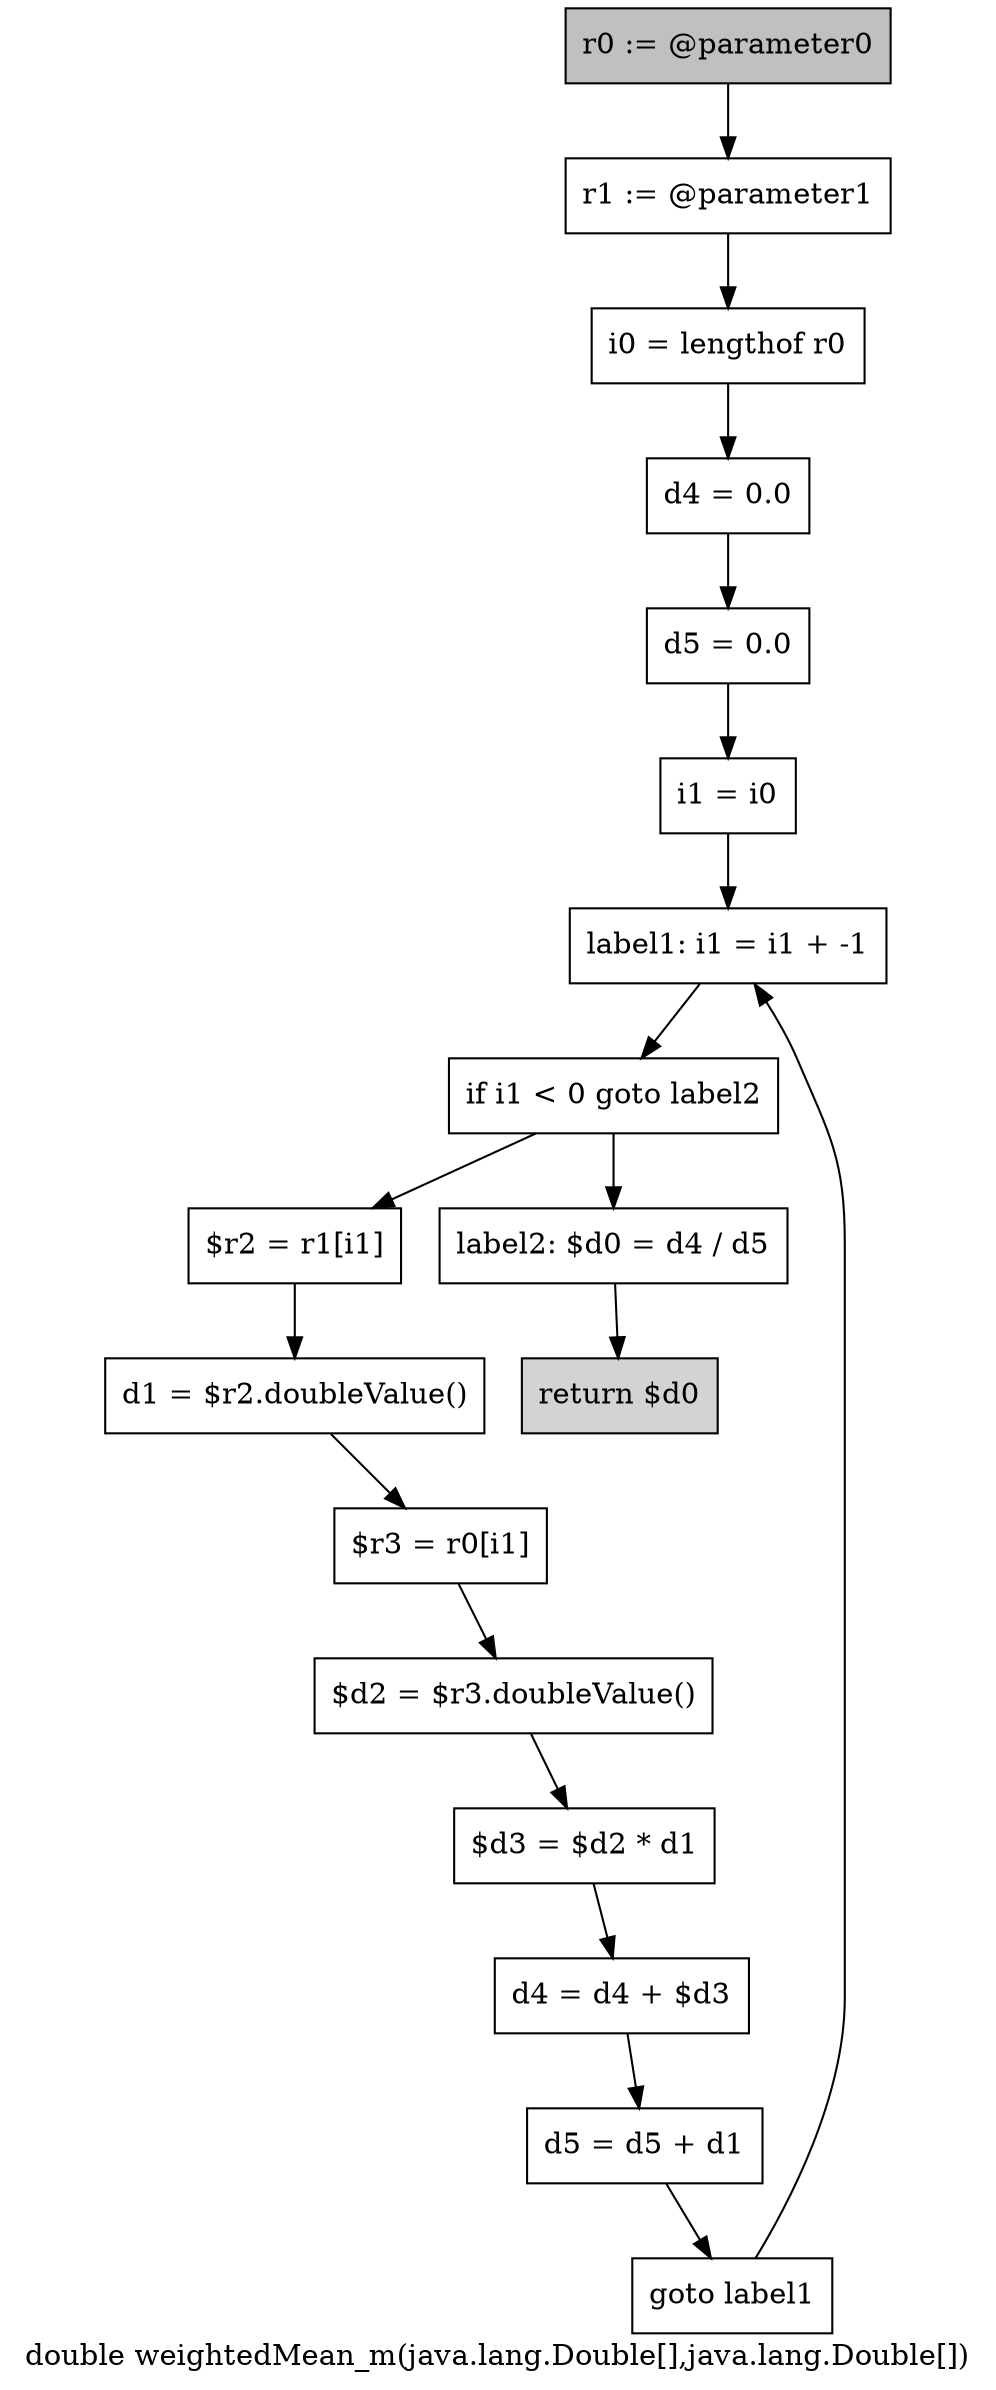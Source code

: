 digraph "double weightedMean_m(java.lang.Double[],java.lang.Double[])" {
    label="double weightedMean_m(java.lang.Double[],java.lang.Double[])";
    node [shape=box];
    "0" [style=filled,fillcolor=gray,label="r0 := @parameter0",];
    "1" [label="r1 := @parameter1",];
    "0"->"1";
    "2" [label="i0 = lengthof r0",];
    "1"->"2";
    "3" [label="d4 = 0.0",];
    "2"->"3";
    "4" [label="d5 = 0.0",];
    "3"->"4";
    "5" [label="i1 = i0",];
    "4"->"5";
    "6" [label="label1: i1 = i1 + -1",];
    "5"->"6";
    "7" [label="if i1 < 0 goto label2",];
    "6"->"7";
    "8" [label="$r2 = r1[i1]",];
    "7"->"8";
    "16" [label="label2: $d0 = d4 / d5",];
    "7"->"16";
    "9" [label="d1 = $r2.doubleValue()",];
    "8"->"9";
    "10" [label="$r3 = r0[i1]",];
    "9"->"10";
    "11" [label="$d2 = $r3.doubleValue()",];
    "10"->"11";
    "12" [label="$d3 = $d2 * d1",];
    "11"->"12";
    "13" [label="d4 = d4 + $d3",];
    "12"->"13";
    "14" [label="d5 = d5 + d1",];
    "13"->"14";
    "15" [label="goto label1",];
    "14"->"15";
    "15"->"6";
    "17" [style=filled,fillcolor=lightgray,label="return $d0",];
    "16"->"17";
}
